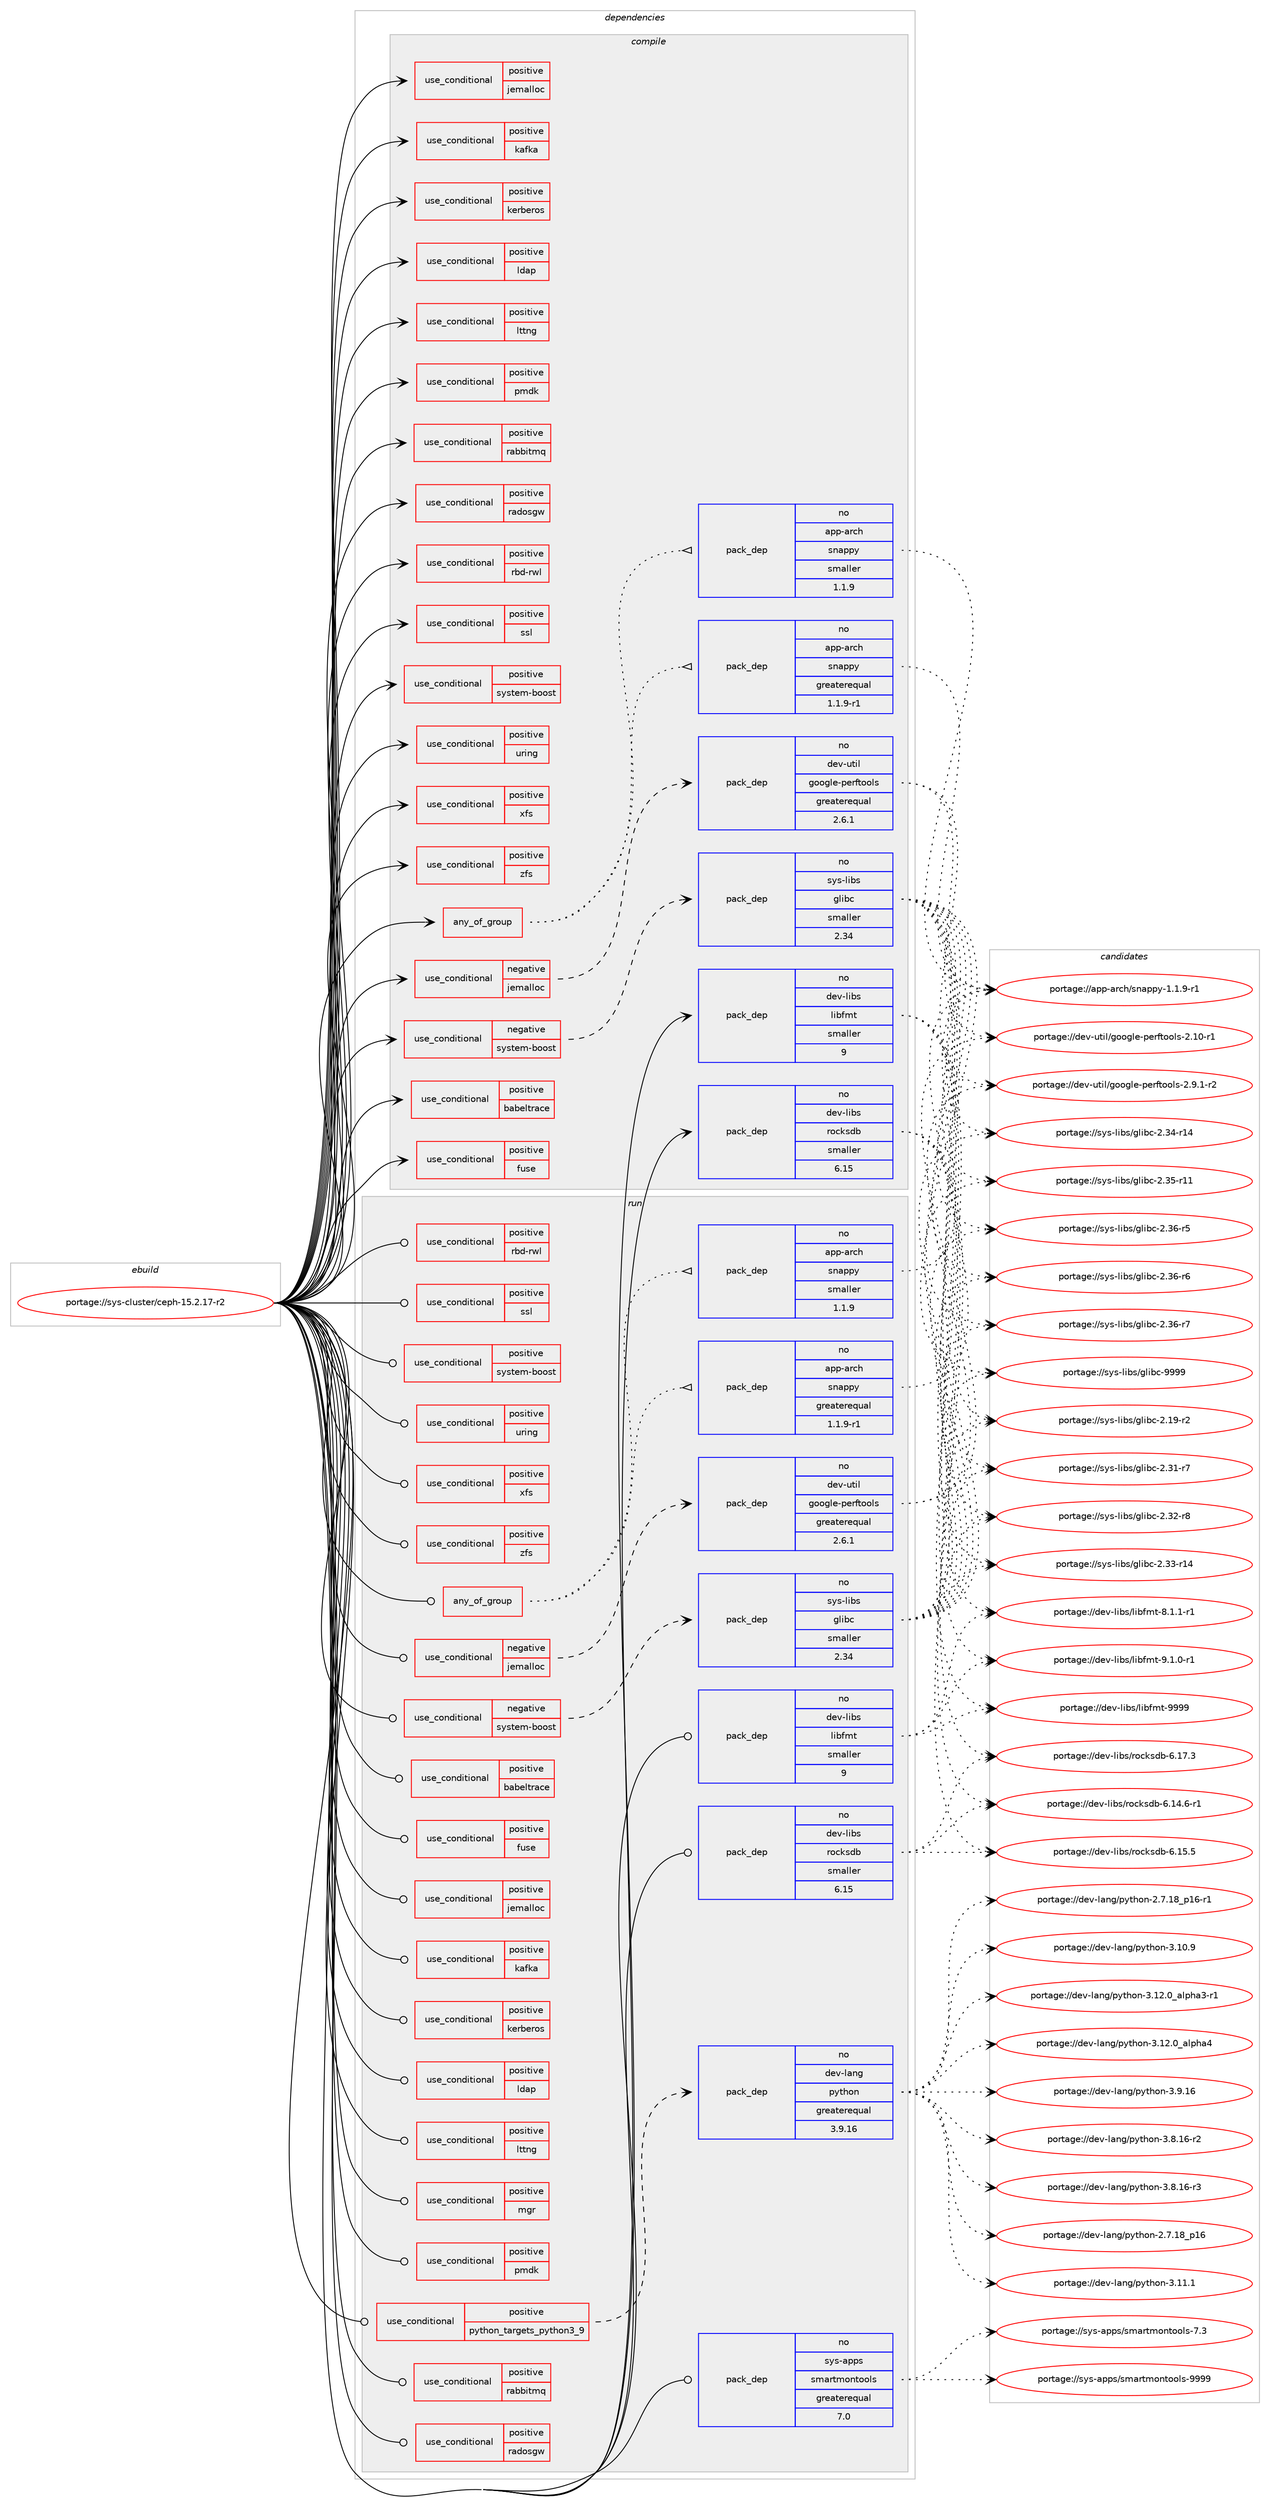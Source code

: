 digraph prolog {

# *************
# Graph options
# *************

newrank=true;
concentrate=true;
compound=true;
graph [rankdir=LR,fontname=Helvetica,fontsize=10,ranksep=1.5];#, ranksep=2.5, nodesep=0.2];
edge  [arrowhead=vee];
node  [fontname=Helvetica,fontsize=10];

# **********
# The ebuild
# **********

subgraph cluster_leftcol {
color=gray;
rank=same;
label=<<i>ebuild</i>>;
id [label="portage://sys-cluster/ceph-15.2.17-r2", color=red, width=4, href="../sys-cluster/ceph-15.2.17-r2.svg"];
}

# ****************
# The dependencies
# ****************

subgraph cluster_midcol {
color=gray;
label=<<i>dependencies</i>>;
subgraph cluster_compile {
fillcolor="#eeeeee";
style=filled;
label=<<i>compile</i>>;
subgraph any51 {
dependency5877 [label=<<TABLE BORDER="0" CELLBORDER="1" CELLSPACING="0" CELLPADDING="4"><TR><TD CELLPADDING="10">any_of_group</TD></TR></TABLE>>, shape=none, color=red];subgraph pack1948 {
dependency5878 [label=<<TABLE BORDER="0" CELLBORDER="1" CELLSPACING="0" CELLPADDING="4" WIDTH="220"><TR><TD ROWSPAN="6" CELLPADDING="30">pack_dep</TD></TR><TR><TD WIDTH="110">no</TD></TR><TR><TD>app-arch</TD></TR><TR><TD>snappy</TD></TR><TR><TD>greaterequal</TD></TR><TR><TD>1.1.9-r1</TD></TR></TABLE>>, shape=none, color=blue];
}
dependency5877:e -> dependency5878:w [weight=20,style="dotted",arrowhead="oinv"];
subgraph pack1949 {
dependency5879 [label=<<TABLE BORDER="0" CELLBORDER="1" CELLSPACING="0" CELLPADDING="4" WIDTH="220"><TR><TD ROWSPAN="6" CELLPADDING="30">pack_dep</TD></TR><TR><TD WIDTH="110">no</TD></TR><TR><TD>app-arch</TD></TR><TR><TD>snappy</TD></TR><TR><TD>smaller</TD></TR><TR><TD>1.1.9</TD></TR></TABLE>>, shape=none, color=blue];
}
dependency5877:e -> dependency5879:w [weight=20,style="dotted",arrowhead="oinv"];
}
id:e -> dependency5877:w [weight=20,style="solid",arrowhead="vee"];
subgraph cond3872 {
dependency5880 [label=<<TABLE BORDER="0" CELLBORDER="1" CELLSPACING="0" CELLPADDING="4"><TR><TD ROWSPAN="3" CELLPADDING="10">use_conditional</TD></TR><TR><TD>negative</TD></TR><TR><TD>jemalloc</TD></TR></TABLE>>, shape=none, color=red];
subgraph pack1950 {
dependency5881 [label=<<TABLE BORDER="0" CELLBORDER="1" CELLSPACING="0" CELLPADDING="4" WIDTH="220"><TR><TD ROWSPAN="6" CELLPADDING="30">pack_dep</TD></TR><TR><TD WIDTH="110">no</TD></TR><TR><TD>dev-util</TD></TR><TR><TD>google-perftools</TD></TR><TR><TD>greaterequal</TD></TR><TR><TD>2.6.1</TD></TR></TABLE>>, shape=none, color=blue];
}
dependency5880:e -> dependency5881:w [weight=20,style="dashed",arrowhead="vee"];
}
id:e -> dependency5880:w [weight=20,style="solid",arrowhead="vee"];
subgraph cond3873 {
dependency5882 [label=<<TABLE BORDER="0" CELLBORDER="1" CELLSPACING="0" CELLPADDING="4"><TR><TD ROWSPAN="3" CELLPADDING="10">use_conditional</TD></TR><TR><TD>negative</TD></TR><TR><TD>system-boost</TD></TR></TABLE>>, shape=none, color=red];
subgraph pack1951 {
dependency5883 [label=<<TABLE BORDER="0" CELLBORDER="1" CELLSPACING="0" CELLPADDING="4" WIDTH="220"><TR><TD ROWSPAN="6" CELLPADDING="30">pack_dep</TD></TR><TR><TD WIDTH="110">no</TD></TR><TR><TD>sys-libs</TD></TR><TR><TD>glibc</TD></TR><TR><TD>smaller</TD></TR><TR><TD>2.34</TD></TR></TABLE>>, shape=none, color=blue];
}
dependency5882:e -> dependency5883:w [weight=20,style="dashed",arrowhead="vee"];
}
id:e -> dependency5882:w [weight=20,style="solid",arrowhead="vee"];
subgraph cond3874 {
dependency5884 [label=<<TABLE BORDER="0" CELLBORDER="1" CELLSPACING="0" CELLPADDING="4"><TR><TD ROWSPAN="3" CELLPADDING="10">use_conditional</TD></TR><TR><TD>positive</TD></TR><TR><TD>babeltrace</TD></TR></TABLE>>, shape=none, color=red];
# *** BEGIN UNKNOWN DEPENDENCY TYPE (TODO) ***
# dependency5884 -> package_dependency(portage://sys-cluster/ceph-15.2.17-r2,install,no,dev-util,babeltrace,none,[,,],[],[])
# *** END UNKNOWN DEPENDENCY TYPE (TODO) ***

}
id:e -> dependency5884:w [weight=20,style="solid",arrowhead="vee"];
subgraph cond3875 {
dependency5885 [label=<<TABLE BORDER="0" CELLBORDER="1" CELLSPACING="0" CELLPADDING="4"><TR><TD ROWSPAN="3" CELLPADDING="10">use_conditional</TD></TR><TR><TD>positive</TD></TR><TR><TD>fuse</TD></TR></TABLE>>, shape=none, color=red];
# *** BEGIN UNKNOWN DEPENDENCY TYPE (TODO) ***
# dependency5885 -> package_dependency(portage://sys-cluster/ceph-15.2.17-r2,install,no,sys-fs,fuse,none,[,,],[slot(0),equal],[])
# *** END UNKNOWN DEPENDENCY TYPE (TODO) ***

}
id:e -> dependency5885:w [weight=20,style="solid",arrowhead="vee"];
subgraph cond3876 {
dependency5886 [label=<<TABLE BORDER="0" CELLBORDER="1" CELLSPACING="0" CELLPADDING="4"><TR><TD ROWSPAN="3" CELLPADDING="10">use_conditional</TD></TR><TR><TD>positive</TD></TR><TR><TD>jemalloc</TD></TR></TABLE>>, shape=none, color=red];
# *** BEGIN UNKNOWN DEPENDENCY TYPE (TODO) ***
# dependency5886 -> package_dependency(portage://sys-cluster/ceph-15.2.17-r2,install,no,dev-libs,jemalloc,none,[,,],any_same_slot,[])
# *** END UNKNOWN DEPENDENCY TYPE (TODO) ***

}
id:e -> dependency5886:w [weight=20,style="solid",arrowhead="vee"];
subgraph cond3877 {
dependency5887 [label=<<TABLE BORDER="0" CELLBORDER="1" CELLSPACING="0" CELLPADDING="4"><TR><TD ROWSPAN="3" CELLPADDING="10">use_conditional</TD></TR><TR><TD>positive</TD></TR><TR><TD>kafka</TD></TR></TABLE>>, shape=none, color=red];
# *** BEGIN UNKNOWN DEPENDENCY TYPE (TODO) ***
# dependency5887 -> package_dependency(portage://sys-cluster/ceph-15.2.17-r2,install,no,dev-libs,librdkafka,none,[,,],any_same_slot,[])
# *** END UNKNOWN DEPENDENCY TYPE (TODO) ***

}
id:e -> dependency5887:w [weight=20,style="solid",arrowhead="vee"];
subgraph cond3878 {
dependency5888 [label=<<TABLE BORDER="0" CELLBORDER="1" CELLSPACING="0" CELLPADDING="4"><TR><TD ROWSPAN="3" CELLPADDING="10">use_conditional</TD></TR><TR><TD>positive</TD></TR><TR><TD>kerberos</TD></TR></TABLE>>, shape=none, color=red];
# *** BEGIN UNKNOWN DEPENDENCY TYPE (TODO) ***
# dependency5888 -> package_dependency(portage://sys-cluster/ceph-15.2.17-r2,install,no,virtual,krb5,none,[,,],[],[])
# *** END UNKNOWN DEPENDENCY TYPE (TODO) ***

}
id:e -> dependency5888:w [weight=20,style="solid",arrowhead="vee"];
subgraph cond3879 {
dependency5889 [label=<<TABLE BORDER="0" CELLBORDER="1" CELLSPACING="0" CELLPADDING="4"><TR><TD ROWSPAN="3" CELLPADDING="10">use_conditional</TD></TR><TR><TD>positive</TD></TR><TR><TD>ldap</TD></TR></TABLE>>, shape=none, color=red];
# *** BEGIN UNKNOWN DEPENDENCY TYPE (TODO) ***
# dependency5889 -> package_dependency(portage://sys-cluster/ceph-15.2.17-r2,install,no,net-nds,openldap,none,[,,],any_same_slot,[])
# *** END UNKNOWN DEPENDENCY TYPE (TODO) ***

}
id:e -> dependency5889:w [weight=20,style="solid",arrowhead="vee"];
subgraph cond3880 {
dependency5890 [label=<<TABLE BORDER="0" CELLBORDER="1" CELLSPACING="0" CELLPADDING="4"><TR><TD ROWSPAN="3" CELLPADDING="10">use_conditional</TD></TR><TR><TD>positive</TD></TR><TR><TD>lttng</TD></TR></TABLE>>, shape=none, color=red];
# *** BEGIN UNKNOWN DEPENDENCY TYPE (TODO) ***
# dependency5890 -> package_dependency(portage://sys-cluster/ceph-15.2.17-r2,install,no,dev-util,lttng-ust,none,[,,],any_same_slot,[])
# *** END UNKNOWN DEPENDENCY TYPE (TODO) ***

}
id:e -> dependency5890:w [weight=20,style="solid",arrowhead="vee"];
subgraph cond3881 {
dependency5891 [label=<<TABLE BORDER="0" CELLBORDER="1" CELLSPACING="0" CELLPADDING="4"><TR><TD ROWSPAN="3" CELLPADDING="10">use_conditional</TD></TR><TR><TD>positive</TD></TR><TR><TD>pmdk</TD></TR></TABLE>>, shape=none, color=red];
# *** BEGIN UNKNOWN DEPENDENCY TYPE (TODO) ***
# dependency5891 -> package_dependency(portage://sys-cluster/ceph-15.2.17-r2,install,no,dev-libs,pmdk,none,[,,],any_same_slot,[])
# *** END UNKNOWN DEPENDENCY TYPE (TODO) ***

}
id:e -> dependency5891:w [weight=20,style="solid",arrowhead="vee"];
subgraph cond3882 {
dependency5892 [label=<<TABLE BORDER="0" CELLBORDER="1" CELLSPACING="0" CELLPADDING="4"><TR><TD ROWSPAN="3" CELLPADDING="10">use_conditional</TD></TR><TR><TD>positive</TD></TR><TR><TD>rabbitmq</TD></TR></TABLE>>, shape=none, color=red];
# *** BEGIN UNKNOWN DEPENDENCY TYPE (TODO) ***
# dependency5892 -> package_dependency(portage://sys-cluster/ceph-15.2.17-r2,install,no,net-libs,rabbitmq-c,none,[,,],any_same_slot,[])
# *** END UNKNOWN DEPENDENCY TYPE (TODO) ***

}
id:e -> dependency5892:w [weight=20,style="solid",arrowhead="vee"];
subgraph cond3883 {
dependency5893 [label=<<TABLE BORDER="0" CELLBORDER="1" CELLSPACING="0" CELLPADDING="4"><TR><TD ROWSPAN="3" CELLPADDING="10">use_conditional</TD></TR><TR><TD>positive</TD></TR><TR><TD>radosgw</TD></TR></TABLE>>, shape=none, color=red];
# *** BEGIN UNKNOWN DEPENDENCY TYPE (TODO) ***
# dependency5893 -> package_dependency(portage://sys-cluster/ceph-15.2.17-r2,install,no,dev-libs,expat,none,[,,],any_same_slot,[])
# *** END UNKNOWN DEPENDENCY TYPE (TODO) ***

# *** BEGIN UNKNOWN DEPENDENCY TYPE (TODO) ***
# dependency5893 -> package_dependency(portage://sys-cluster/ceph-15.2.17-r2,install,no,dev-libs,openssl,none,[,,],any_same_slot,[])
# *** END UNKNOWN DEPENDENCY TYPE (TODO) ***

# *** BEGIN UNKNOWN DEPENDENCY TYPE (TODO) ***
# dependency5893 -> package_dependency(portage://sys-cluster/ceph-15.2.17-r2,install,no,net-misc,curl,none,[,,],any_same_slot,[use(enable(curl_ssl_openssl),none)])
# *** END UNKNOWN DEPENDENCY TYPE (TODO) ***

}
id:e -> dependency5893:w [weight=20,style="solid",arrowhead="vee"];
subgraph cond3884 {
dependency5894 [label=<<TABLE BORDER="0" CELLBORDER="1" CELLSPACING="0" CELLPADDING="4"><TR><TD ROWSPAN="3" CELLPADDING="10">use_conditional</TD></TR><TR><TD>positive</TD></TR><TR><TD>rbd-rwl</TD></TR></TABLE>>, shape=none, color=red];
# *** BEGIN UNKNOWN DEPENDENCY TYPE (TODO) ***
# dependency5894 -> package_dependency(portage://sys-cluster/ceph-15.2.17-r2,install,no,dev-libs,pmdk,none,[,,],any_same_slot,[])
# *** END UNKNOWN DEPENDENCY TYPE (TODO) ***

}
id:e -> dependency5894:w [weight=20,style="solid",arrowhead="vee"];
subgraph cond3885 {
dependency5895 [label=<<TABLE BORDER="0" CELLBORDER="1" CELLSPACING="0" CELLPADDING="4"><TR><TD ROWSPAN="3" CELLPADDING="10">use_conditional</TD></TR><TR><TD>positive</TD></TR><TR><TD>ssl</TD></TR></TABLE>>, shape=none, color=red];
# *** BEGIN UNKNOWN DEPENDENCY TYPE (TODO) ***
# dependency5895 -> package_dependency(portage://sys-cluster/ceph-15.2.17-r2,install,no,dev-libs,openssl,none,[,,],any_same_slot,[])
# *** END UNKNOWN DEPENDENCY TYPE (TODO) ***

}
id:e -> dependency5895:w [weight=20,style="solid",arrowhead="vee"];
subgraph cond3886 {
dependency5896 [label=<<TABLE BORDER="0" CELLBORDER="1" CELLSPACING="0" CELLPADDING="4"><TR><TD ROWSPAN="3" CELLPADDING="10">use_conditional</TD></TR><TR><TD>positive</TD></TR><TR><TD>system-boost</TD></TR></TABLE>>, shape=none, color=red];
# *** BEGIN UNKNOWN DEPENDENCY TYPE (TODO) ***
# dependency5896 -> package_dependency(portage://sys-cluster/ceph-15.2.17-r2,install,no,dev-libs,boost,none,[,,],any_same_slot,[use(enable(context),none),use(enable(python),none),use(optenable(python_targets_python3_9),negative)])
# *** END UNKNOWN DEPENDENCY TYPE (TODO) ***

}
id:e -> dependency5896:w [weight=20,style="solid",arrowhead="vee"];
subgraph cond3887 {
dependency5897 [label=<<TABLE BORDER="0" CELLBORDER="1" CELLSPACING="0" CELLPADDING="4"><TR><TD ROWSPAN="3" CELLPADDING="10">use_conditional</TD></TR><TR><TD>positive</TD></TR><TR><TD>uring</TD></TR></TABLE>>, shape=none, color=red];
# *** BEGIN UNKNOWN DEPENDENCY TYPE (TODO) ***
# dependency5897 -> package_dependency(portage://sys-cluster/ceph-15.2.17-r2,install,no,sys-libs,liburing,none,[,,],any_same_slot,[])
# *** END UNKNOWN DEPENDENCY TYPE (TODO) ***

}
id:e -> dependency5897:w [weight=20,style="solid",arrowhead="vee"];
subgraph cond3888 {
dependency5898 [label=<<TABLE BORDER="0" CELLBORDER="1" CELLSPACING="0" CELLPADDING="4"><TR><TD ROWSPAN="3" CELLPADDING="10">use_conditional</TD></TR><TR><TD>positive</TD></TR><TR><TD>xfs</TD></TR></TABLE>>, shape=none, color=red];
# *** BEGIN UNKNOWN DEPENDENCY TYPE (TODO) ***
# dependency5898 -> package_dependency(portage://sys-cluster/ceph-15.2.17-r2,install,no,sys-fs,xfsprogs,none,[,,],any_same_slot,[])
# *** END UNKNOWN DEPENDENCY TYPE (TODO) ***

}
id:e -> dependency5898:w [weight=20,style="solid",arrowhead="vee"];
subgraph cond3889 {
dependency5899 [label=<<TABLE BORDER="0" CELLBORDER="1" CELLSPACING="0" CELLPADDING="4"><TR><TD ROWSPAN="3" CELLPADDING="10">use_conditional</TD></TR><TR><TD>positive</TD></TR><TR><TD>zfs</TD></TR></TABLE>>, shape=none, color=red];
# *** BEGIN UNKNOWN DEPENDENCY TYPE (TODO) ***
# dependency5899 -> package_dependency(portage://sys-cluster/ceph-15.2.17-r2,install,no,sys-fs,zfs,none,[,,],any_same_slot,[])
# *** END UNKNOWN DEPENDENCY TYPE (TODO) ***

}
id:e -> dependency5899:w [weight=20,style="solid",arrowhead="vee"];
# *** BEGIN UNKNOWN DEPENDENCY TYPE (TODO) ***
# id -> package_dependency(portage://sys-cluster/ceph-15.2.17-r2,install,no,acct-group,ceph,none,[,,],[],[])
# *** END UNKNOWN DEPENDENCY TYPE (TODO) ***

# *** BEGIN UNKNOWN DEPENDENCY TYPE (TODO) ***
# id -> package_dependency(portage://sys-cluster/ceph-15.2.17-r2,install,no,acct-user,ceph,none,[,,],[],[])
# *** END UNKNOWN DEPENDENCY TYPE (TODO) ***

# *** BEGIN UNKNOWN DEPENDENCY TYPE (TODO) ***
# id -> package_dependency(portage://sys-cluster/ceph-15.2.17-r2,install,no,app-arch,bzip2,none,[,,],any_same_slot,[])
# *** END UNKNOWN DEPENDENCY TYPE (TODO) ***

# *** BEGIN UNKNOWN DEPENDENCY TYPE (TODO) ***
# id -> package_dependency(portage://sys-cluster/ceph-15.2.17-r2,install,no,app-arch,lz4,none,[,,],any_same_slot,[])
# *** END UNKNOWN DEPENDENCY TYPE (TODO) ***

# *** BEGIN UNKNOWN DEPENDENCY TYPE (TODO) ***
# id -> package_dependency(portage://sys-cluster/ceph-15.2.17-r2,install,no,app-arch,snappy,none,[,,],any_same_slot,[])
# *** END UNKNOWN DEPENDENCY TYPE (TODO) ***

# *** BEGIN UNKNOWN DEPENDENCY TYPE (TODO) ***
# id -> package_dependency(portage://sys-cluster/ceph-15.2.17-r2,install,no,app-arch,zstd,none,[,,],any_same_slot,[])
# *** END UNKNOWN DEPENDENCY TYPE (TODO) ***

# *** BEGIN UNKNOWN DEPENDENCY TYPE (TODO) ***
# id -> package_dependency(portage://sys-cluster/ceph-15.2.17-r2,install,no,app-misc,jq,none,[,,],any_same_slot,[])
# *** END UNKNOWN DEPENDENCY TYPE (TODO) ***

# *** BEGIN UNKNOWN DEPENDENCY TYPE (TODO) ***
# id -> package_dependency(portage://sys-cluster/ceph-15.2.17-r2,install,no,app-shells,bash,none,[,,],[slot(0)],[])
# *** END UNKNOWN DEPENDENCY TYPE (TODO) ***

# *** BEGIN UNKNOWN DEPENDENCY TYPE (TODO) ***
# id -> package_dependency(portage://sys-cluster/ceph-15.2.17-r2,install,no,dev-cpp,gflags,none,[,,],any_same_slot,[])
# *** END UNKNOWN DEPENDENCY TYPE (TODO) ***

# *** BEGIN UNKNOWN DEPENDENCY TYPE (TODO) ***
# id -> package_dependency(portage://sys-cluster/ceph-15.2.17-r2,install,no,dev-cpp,yaml-cpp,none,[,,],any_same_slot,[])
# *** END UNKNOWN DEPENDENCY TYPE (TODO) ***

# *** BEGIN UNKNOWN DEPENDENCY TYPE (TODO) ***
# id -> package_dependency(portage://sys-cluster/ceph-15.2.17-r2,install,no,dev-libs,crypto++,none,[,,],any_same_slot,[])
# *** END UNKNOWN DEPENDENCY TYPE (TODO) ***

# *** BEGIN UNKNOWN DEPENDENCY TYPE (TODO) ***
# id -> package_dependency(portage://sys-cluster/ceph-15.2.17-r2,install,no,dev-libs,leveldb,none,[,,],any_same_slot,[use(enable(snappy),none),use(optenable(tcmalloc),negative)])
# *** END UNKNOWN DEPENDENCY TYPE (TODO) ***

# *** BEGIN UNKNOWN DEPENDENCY TYPE (TODO) ***
# id -> package_dependency(portage://sys-cluster/ceph-15.2.17-r2,install,no,dev-libs,libaio,none,[,,],any_same_slot,[])
# *** END UNKNOWN DEPENDENCY TYPE (TODO) ***

# *** BEGIN UNKNOWN DEPENDENCY TYPE (TODO) ***
# id -> package_dependency(portage://sys-cluster/ceph-15.2.17-r2,install,no,dev-libs,libfmt,none,[,,],any_same_slot,[])
# *** END UNKNOWN DEPENDENCY TYPE (TODO) ***

subgraph pack1952 {
dependency5900 [label=<<TABLE BORDER="0" CELLBORDER="1" CELLSPACING="0" CELLPADDING="4" WIDTH="220"><TR><TD ROWSPAN="6" CELLPADDING="30">pack_dep</TD></TR><TR><TD WIDTH="110">no</TD></TR><TR><TD>dev-libs</TD></TR><TR><TD>libfmt</TD></TR><TR><TD>smaller</TD></TR><TR><TD>9</TD></TR></TABLE>>, shape=none, color=blue];
}
id:e -> dependency5900:w [weight=20,style="solid",arrowhead="vee"];
# *** BEGIN UNKNOWN DEPENDENCY TYPE (TODO) ***
# id -> package_dependency(portage://sys-cluster/ceph-15.2.17-r2,install,no,dev-libs,libnl,none,[,,],[slot(3),equal],[])
# *** END UNKNOWN DEPENDENCY TYPE (TODO) ***

# *** BEGIN UNKNOWN DEPENDENCY TYPE (TODO) ***
# id -> package_dependency(portage://sys-cluster/ceph-15.2.17-r2,install,no,dev-libs,libxml2,none,[,,],any_same_slot,[])
# *** END UNKNOWN DEPENDENCY TYPE (TODO) ***

# *** BEGIN UNKNOWN DEPENDENCY TYPE (TODO) ***
# id -> package_dependency(portage://sys-cluster/ceph-15.2.17-r2,install,no,dev-libs,nss,none,[,,],any_same_slot,[])
# *** END UNKNOWN DEPENDENCY TYPE (TODO) ***

# *** BEGIN UNKNOWN DEPENDENCY TYPE (TODO) ***
# id -> package_dependency(portage://sys-cluster/ceph-15.2.17-r2,install,no,dev-libs,protobuf,none,[,,],any_same_slot,[])
# *** END UNKNOWN DEPENDENCY TYPE (TODO) ***

subgraph pack1953 {
dependency5901 [label=<<TABLE BORDER="0" CELLBORDER="1" CELLSPACING="0" CELLPADDING="4" WIDTH="220"><TR><TD ROWSPAN="6" CELLPADDING="30">pack_dep</TD></TR><TR><TD WIDTH="110">no</TD></TR><TR><TD>dev-libs</TD></TR><TR><TD>rocksdb</TD></TR><TR><TD>smaller</TD></TR><TR><TD>6.15</TD></TR></TABLE>>, shape=none, color=blue];
}
id:e -> dependency5901:w [weight=20,style="solid",arrowhead="vee"];
# *** BEGIN UNKNOWN DEPENDENCY TYPE (TODO) ***
# id -> package_dependency(portage://sys-cluster/ceph-15.2.17-r2,install,no,dev-libs,xmlsec,none,[,,],any_same_slot,[use(enable(openssl),none)])
# *** END UNKNOWN DEPENDENCY TYPE (TODO) ***

# *** BEGIN UNKNOWN DEPENDENCY TYPE (TODO) ***
# id -> package_dependency(portage://sys-cluster/ceph-15.2.17-r2,install,no,net-dns,c-ares,none,[,,],any_same_slot,[])
# *** END UNKNOWN DEPENDENCY TYPE (TODO) ***

# *** BEGIN UNKNOWN DEPENDENCY TYPE (TODO) ***
# id -> package_dependency(portage://sys-cluster/ceph-15.2.17-r2,install,no,net-libs,gnutls,none,[,,],any_same_slot,[])
# *** END UNKNOWN DEPENDENCY TYPE (TODO) ***

# *** BEGIN UNKNOWN DEPENDENCY TYPE (TODO) ***
# id -> package_dependency(portage://sys-cluster/ceph-15.2.17-r2,install,no,sys-apps,coreutils,none,[,,],[],[])
# *** END UNKNOWN DEPENDENCY TYPE (TODO) ***

# *** BEGIN UNKNOWN DEPENDENCY TYPE (TODO) ***
# id -> package_dependency(portage://sys-cluster/ceph-15.2.17-r2,install,no,sys-apps,grep,none,[,,],[],[])
# *** END UNKNOWN DEPENDENCY TYPE (TODO) ***

# *** BEGIN UNKNOWN DEPENDENCY TYPE (TODO) ***
# id -> package_dependency(portage://sys-cluster/ceph-15.2.17-r2,install,no,sys-apps,hwloc,none,[,,],any_same_slot,[])
# *** END UNKNOWN DEPENDENCY TYPE (TODO) ***

# *** BEGIN UNKNOWN DEPENDENCY TYPE (TODO) ***
# id -> package_dependency(portage://sys-cluster/ceph-15.2.17-r2,install,no,sys-apps,keyutils,none,[,,],any_same_slot,[])
# *** END UNKNOWN DEPENDENCY TYPE (TODO) ***

# *** BEGIN UNKNOWN DEPENDENCY TYPE (TODO) ***
# id -> package_dependency(portage://sys-cluster/ceph-15.2.17-r2,install,no,sys-apps,util-linux,none,[,,],[],[])
# *** END UNKNOWN DEPENDENCY TYPE (TODO) ***

# *** BEGIN UNKNOWN DEPENDENCY TYPE (TODO) ***
# id -> package_dependency(portage://sys-cluster/ceph-15.2.17-r2,install,no,sys-apps,util-linux,none,[,,],any_same_slot,[])
# *** END UNKNOWN DEPENDENCY TYPE (TODO) ***

# *** BEGIN UNKNOWN DEPENDENCY TYPE (TODO) ***
# id -> package_dependency(portage://sys-cluster/ceph-15.2.17-r2,install,no,sys-auth,oath-toolkit,none,[,,],any_same_slot,[])
# *** END UNKNOWN DEPENDENCY TYPE (TODO) ***

# *** BEGIN UNKNOWN DEPENDENCY TYPE (TODO) ***
# id -> package_dependency(portage://sys-cluster/ceph-15.2.17-r2,install,no,sys-libs,libcap-ng,none,[,,],any_same_slot,[])
# *** END UNKNOWN DEPENDENCY TYPE (TODO) ***

# *** BEGIN UNKNOWN DEPENDENCY TYPE (TODO) ***
# id -> package_dependency(portage://sys-cluster/ceph-15.2.17-r2,install,no,sys-libs,ncurses,none,[,,],[slot(0),equal],[])
# *** END UNKNOWN DEPENDENCY TYPE (TODO) ***

# *** BEGIN UNKNOWN DEPENDENCY TYPE (TODO) ***
# id -> package_dependency(portage://sys-cluster/ceph-15.2.17-r2,install,no,sys-libs,zlib,none,[,,],any_same_slot,[])
# *** END UNKNOWN DEPENDENCY TYPE (TODO) ***

# *** BEGIN UNKNOWN DEPENDENCY TYPE (TODO) ***
# id -> package_dependency(portage://sys-cluster/ceph-15.2.17-r2,install,no,sys-process,numactl,none,[,,],any_same_slot,[])
# *** END UNKNOWN DEPENDENCY TYPE (TODO) ***

# *** BEGIN UNKNOWN DEPENDENCY TYPE (TODO) ***
# id -> package_dependency(portage://sys-cluster/ceph-15.2.17-r2,install,no,virtual,libcrypt,none,[,,],any_same_slot,[])
# *** END UNKNOWN DEPENDENCY TYPE (TODO) ***

# *** BEGIN UNKNOWN DEPENDENCY TYPE (TODO) ***
# id -> package_dependency(portage://sys-cluster/ceph-15.2.17-r2,install,no,virtual,libudev,none,[,,],any_same_slot,[])
# *** END UNKNOWN DEPENDENCY TYPE (TODO) ***

# *** BEGIN UNKNOWN DEPENDENCY TYPE (TODO) ***
# id -> package_dependency(portage://sys-cluster/ceph-15.2.17-r2,install,no,x11-libs,libpciaccess,none,[,,],any_same_slot,[])
# *** END UNKNOWN DEPENDENCY TYPE (TODO) ***

}
subgraph cluster_compileandrun {
fillcolor="#eeeeee";
style=filled;
label=<<i>compile and run</i>>;
}
subgraph cluster_run {
fillcolor="#eeeeee";
style=filled;
label=<<i>run</i>>;
subgraph any52 {
dependency5902 [label=<<TABLE BORDER="0" CELLBORDER="1" CELLSPACING="0" CELLPADDING="4"><TR><TD CELLPADDING="10">any_of_group</TD></TR></TABLE>>, shape=none, color=red];subgraph pack1954 {
dependency5903 [label=<<TABLE BORDER="0" CELLBORDER="1" CELLSPACING="0" CELLPADDING="4" WIDTH="220"><TR><TD ROWSPAN="6" CELLPADDING="30">pack_dep</TD></TR><TR><TD WIDTH="110">no</TD></TR><TR><TD>app-arch</TD></TR><TR><TD>snappy</TD></TR><TR><TD>greaterequal</TD></TR><TR><TD>1.1.9-r1</TD></TR></TABLE>>, shape=none, color=blue];
}
dependency5902:e -> dependency5903:w [weight=20,style="dotted",arrowhead="oinv"];
subgraph pack1955 {
dependency5904 [label=<<TABLE BORDER="0" CELLBORDER="1" CELLSPACING="0" CELLPADDING="4" WIDTH="220"><TR><TD ROWSPAN="6" CELLPADDING="30">pack_dep</TD></TR><TR><TD WIDTH="110">no</TD></TR><TR><TD>app-arch</TD></TR><TR><TD>snappy</TD></TR><TR><TD>smaller</TD></TR><TR><TD>1.1.9</TD></TR></TABLE>>, shape=none, color=blue];
}
dependency5902:e -> dependency5904:w [weight=20,style="dotted",arrowhead="oinv"];
}
id:e -> dependency5902:w [weight=20,style="solid",arrowhead="odot"];
subgraph cond3890 {
dependency5905 [label=<<TABLE BORDER="0" CELLBORDER="1" CELLSPACING="0" CELLPADDING="4"><TR><TD ROWSPAN="3" CELLPADDING="10">use_conditional</TD></TR><TR><TD>negative</TD></TR><TR><TD>jemalloc</TD></TR></TABLE>>, shape=none, color=red];
subgraph pack1956 {
dependency5906 [label=<<TABLE BORDER="0" CELLBORDER="1" CELLSPACING="0" CELLPADDING="4" WIDTH="220"><TR><TD ROWSPAN="6" CELLPADDING="30">pack_dep</TD></TR><TR><TD WIDTH="110">no</TD></TR><TR><TD>dev-util</TD></TR><TR><TD>google-perftools</TD></TR><TR><TD>greaterequal</TD></TR><TR><TD>2.6.1</TD></TR></TABLE>>, shape=none, color=blue];
}
dependency5905:e -> dependency5906:w [weight=20,style="dashed",arrowhead="vee"];
}
id:e -> dependency5905:w [weight=20,style="solid",arrowhead="odot"];
subgraph cond3891 {
dependency5907 [label=<<TABLE BORDER="0" CELLBORDER="1" CELLSPACING="0" CELLPADDING="4"><TR><TD ROWSPAN="3" CELLPADDING="10">use_conditional</TD></TR><TR><TD>negative</TD></TR><TR><TD>system-boost</TD></TR></TABLE>>, shape=none, color=red];
subgraph pack1957 {
dependency5908 [label=<<TABLE BORDER="0" CELLBORDER="1" CELLSPACING="0" CELLPADDING="4" WIDTH="220"><TR><TD ROWSPAN="6" CELLPADDING="30">pack_dep</TD></TR><TR><TD WIDTH="110">no</TD></TR><TR><TD>sys-libs</TD></TR><TR><TD>glibc</TD></TR><TR><TD>smaller</TD></TR><TR><TD>2.34</TD></TR></TABLE>>, shape=none, color=blue];
}
dependency5907:e -> dependency5908:w [weight=20,style="dashed",arrowhead="vee"];
}
id:e -> dependency5907:w [weight=20,style="solid",arrowhead="odot"];
subgraph cond3892 {
dependency5909 [label=<<TABLE BORDER="0" CELLBORDER="1" CELLSPACING="0" CELLPADDING="4"><TR><TD ROWSPAN="3" CELLPADDING="10">use_conditional</TD></TR><TR><TD>positive</TD></TR><TR><TD>babeltrace</TD></TR></TABLE>>, shape=none, color=red];
# *** BEGIN UNKNOWN DEPENDENCY TYPE (TODO) ***
# dependency5909 -> package_dependency(portage://sys-cluster/ceph-15.2.17-r2,run,no,dev-util,babeltrace,none,[,,],[],[])
# *** END UNKNOWN DEPENDENCY TYPE (TODO) ***

}
id:e -> dependency5909:w [weight=20,style="solid",arrowhead="odot"];
subgraph cond3893 {
dependency5910 [label=<<TABLE BORDER="0" CELLBORDER="1" CELLSPACING="0" CELLPADDING="4"><TR><TD ROWSPAN="3" CELLPADDING="10">use_conditional</TD></TR><TR><TD>positive</TD></TR><TR><TD>fuse</TD></TR></TABLE>>, shape=none, color=red];
# *** BEGIN UNKNOWN DEPENDENCY TYPE (TODO) ***
# dependency5910 -> package_dependency(portage://sys-cluster/ceph-15.2.17-r2,run,no,sys-fs,fuse,none,[,,],[slot(0),equal],[])
# *** END UNKNOWN DEPENDENCY TYPE (TODO) ***

}
id:e -> dependency5910:w [weight=20,style="solid",arrowhead="odot"];
subgraph cond3894 {
dependency5911 [label=<<TABLE BORDER="0" CELLBORDER="1" CELLSPACING="0" CELLPADDING="4"><TR><TD ROWSPAN="3" CELLPADDING="10">use_conditional</TD></TR><TR><TD>positive</TD></TR><TR><TD>jemalloc</TD></TR></TABLE>>, shape=none, color=red];
# *** BEGIN UNKNOWN DEPENDENCY TYPE (TODO) ***
# dependency5911 -> package_dependency(portage://sys-cluster/ceph-15.2.17-r2,run,no,dev-libs,jemalloc,none,[,,],any_same_slot,[])
# *** END UNKNOWN DEPENDENCY TYPE (TODO) ***

}
id:e -> dependency5911:w [weight=20,style="solid",arrowhead="odot"];
subgraph cond3895 {
dependency5912 [label=<<TABLE BORDER="0" CELLBORDER="1" CELLSPACING="0" CELLPADDING="4"><TR><TD ROWSPAN="3" CELLPADDING="10">use_conditional</TD></TR><TR><TD>positive</TD></TR><TR><TD>kafka</TD></TR></TABLE>>, shape=none, color=red];
# *** BEGIN UNKNOWN DEPENDENCY TYPE (TODO) ***
# dependency5912 -> package_dependency(portage://sys-cluster/ceph-15.2.17-r2,run,no,dev-libs,librdkafka,none,[,,],any_same_slot,[])
# *** END UNKNOWN DEPENDENCY TYPE (TODO) ***

}
id:e -> dependency5912:w [weight=20,style="solid",arrowhead="odot"];
subgraph cond3896 {
dependency5913 [label=<<TABLE BORDER="0" CELLBORDER="1" CELLSPACING="0" CELLPADDING="4"><TR><TD ROWSPAN="3" CELLPADDING="10">use_conditional</TD></TR><TR><TD>positive</TD></TR><TR><TD>kerberos</TD></TR></TABLE>>, shape=none, color=red];
# *** BEGIN UNKNOWN DEPENDENCY TYPE (TODO) ***
# dependency5913 -> package_dependency(portage://sys-cluster/ceph-15.2.17-r2,run,no,virtual,krb5,none,[,,],[],[])
# *** END UNKNOWN DEPENDENCY TYPE (TODO) ***

}
id:e -> dependency5913:w [weight=20,style="solid",arrowhead="odot"];
subgraph cond3897 {
dependency5914 [label=<<TABLE BORDER="0" CELLBORDER="1" CELLSPACING="0" CELLPADDING="4"><TR><TD ROWSPAN="3" CELLPADDING="10">use_conditional</TD></TR><TR><TD>positive</TD></TR><TR><TD>ldap</TD></TR></TABLE>>, shape=none, color=red];
# *** BEGIN UNKNOWN DEPENDENCY TYPE (TODO) ***
# dependency5914 -> package_dependency(portage://sys-cluster/ceph-15.2.17-r2,run,no,net-nds,openldap,none,[,,],any_same_slot,[])
# *** END UNKNOWN DEPENDENCY TYPE (TODO) ***

}
id:e -> dependency5914:w [weight=20,style="solid",arrowhead="odot"];
subgraph cond3898 {
dependency5915 [label=<<TABLE BORDER="0" CELLBORDER="1" CELLSPACING="0" CELLPADDING="4"><TR><TD ROWSPAN="3" CELLPADDING="10">use_conditional</TD></TR><TR><TD>positive</TD></TR><TR><TD>lttng</TD></TR></TABLE>>, shape=none, color=red];
# *** BEGIN UNKNOWN DEPENDENCY TYPE (TODO) ***
# dependency5915 -> package_dependency(portage://sys-cluster/ceph-15.2.17-r2,run,no,dev-util,lttng-ust,none,[,,],any_same_slot,[])
# *** END UNKNOWN DEPENDENCY TYPE (TODO) ***

}
id:e -> dependency5915:w [weight=20,style="solid",arrowhead="odot"];
subgraph cond3899 {
dependency5916 [label=<<TABLE BORDER="0" CELLBORDER="1" CELLSPACING="0" CELLPADDING="4"><TR><TD ROWSPAN="3" CELLPADDING="10">use_conditional</TD></TR><TR><TD>positive</TD></TR><TR><TD>mgr</TD></TR></TABLE>>, shape=none, color=red];
# *** BEGIN UNKNOWN DEPENDENCY TYPE (TODO) ***
# dependency5916 -> package_dependency(portage://sys-cluster/ceph-15.2.17-r2,run,no,dev-python,jsonpatch,none,[,,],[],[use(optenable(python_targets_python3_9),negative)])
# *** END UNKNOWN DEPENDENCY TYPE (TODO) ***

# *** BEGIN UNKNOWN DEPENDENCY TYPE (TODO) ***
# dependency5916 -> package_dependency(portage://sys-cluster/ceph-15.2.17-r2,run,no,dev-python,more-itertools,none,[,,],[],[use(optenable(python_targets_python3_9),negative)])
# *** END UNKNOWN DEPENDENCY TYPE (TODO) ***

# *** BEGIN UNKNOWN DEPENDENCY TYPE (TODO) ***
# dependency5916 -> package_dependency(portage://sys-cluster/ceph-15.2.17-r2,run,no,dev-python,numpy,none,[,,],[],[use(optenable(python_targets_python3_9),negative)])
# *** END UNKNOWN DEPENDENCY TYPE (TODO) ***

# *** BEGIN UNKNOWN DEPENDENCY TYPE (TODO) ***
# dependency5916 -> package_dependency(portage://sys-cluster/ceph-15.2.17-r2,run,no,dev-python,pyjwt,none,[,,],[],[use(optenable(python_targets_python3_9),negative)])
# *** END UNKNOWN DEPENDENCY TYPE (TODO) ***

# *** BEGIN UNKNOWN DEPENDENCY TYPE (TODO) ***
# dependency5916 -> package_dependency(portage://sys-cluster/ceph-15.2.17-r2,run,no,dev-python,pyyaml,none,[,,],[],[use(optenable(python_targets_python3_9),negative)])
# *** END UNKNOWN DEPENDENCY TYPE (TODO) ***

# *** BEGIN UNKNOWN DEPENDENCY TYPE (TODO) ***
# dependency5916 -> package_dependency(portage://sys-cluster/ceph-15.2.17-r2,run,no,dev-python,routes,none,[,,],[],[use(optenable(python_targets_python3_9),negative)])
# *** END UNKNOWN DEPENDENCY TYPE (TODO) ***

# *** BEGIN UNKNOWN DEPENDENCY TYPE (TODO) ***
# dependency5916 -> package_dependency(portage://sys-cluster/ceph-15.2.17-r2,run,no,sci-libs,scikit-learn,none,[,,],[],[use(optenable(python_targets_python3_9),negative)])
# *** END UNKNOWN DEPENDENCY TYPE (TODO) ***

# *** BEGIN UNKNOWN DEPENDENCY TYPE (TODO) ***
# dependency5916 -> package_dependency(portage://sys-cluster/ceph-15.2.17-r2,run,no,dev-python,six,none,[,,],[],[use(optenable(python_targets_python3_9),negative)])
# *** END UNKNOWN DEPENDENCY TYPE (TODO) ***

}
id:e -> dependency5916:w [weight=20,style="solid",arrowhead="odot"];
subgraph cond3900 {
dependency5917 [label=<<TABLE BORDER="0" CELLBORDER="1" CELLSPACING="0" CELLPADDING="4"><TR><TD ROWSPAN="3" CELLPADDING="10">use_conditional</TD></TR><TR><TD>positive</TD></TR><TR><TD>pmdk</TD></TR></TABLE>>, shape=none, color=red];
# *** BEGIN UNKNOWN DEPENDENCY TYPE (TODO) ***
# dependency5917 -> package_dependency(portage://sys-cluster/ceph-15.2.17-r2,run,no,dev-libs,pmdk,none,[,,],any_same_slot,[])
# *** END UNKNOWN DEPENDENCY TYPE (TODO) ***

}
id:e -> dependency5917:w [weight=20,style="solid",arrowhead="odot"];
subgraph cond3901 {
dependency5918 [label=<<TABLE BORDER="0" CELLBORDER="1" CELLSPACING="0" CELLPADDING="4"><TR><TD ROWSPAN="3" CELLPADDING="10">use_conditional</TD></TR><TR><TD>positive</TD></TR><TR><TD>python_targets_python3_9</TD></TR></TABLE>>, shape=none, color=red];
subgraph pack1958 {
dependency5919 [label=<<TABLE BORDER="0" CELLBORDER="1" CELLSPACING="0" CELLPADDING="4" WIDTH="220"><TR><TD ROWSPAN="6" CELLPADDING="30">pack_dep</TD></TR><TR><TD WIDTH="110">no</TD></TR><TR><TD>dev-lang</TD></TR><TR><TD>python</TD></TR><TR><TD>greaterequal</TD></TR><TR><TD>3.9.16</TD></TR></TABLE>>, shape=none, color=blue];
}
dependency5918:e -> dependency5919:w [weight=20,style="dashed",arrowhead="vee"];
}
id:e -> dependency5918:w [weight=20,style="solid",arrowhead="odot"];
subgraph cond3902 {
dependency5920 [label=<<TABLE BORDER="0" CELLBORDER="1" CELLSPACING="0" CELLPADDING="4"><TR><TD ROWSPAN="3" CELLPADDING="10">use_conditional</TD></TR><TR><TD>positive</TD></TR><TR><TD>rabbitmq</TD></TR></TABLE>>, shape=none, color=red];
# *** BEGIN UNKNOWN DEPENDENCY TYPE (TODO) ***
# dependency5920 -> package_dependency(portage://sys-cluster/ceph-15.2.17-r2,run,no,net-libs,rabbitmq-c,none,[,,],any_same_slot,[])
# *** END UNKNOWN DEPENDENCY TYPE (TODO) ***

}
id:e -> dependency5920:w [weight=20,style="solid",arrowhead="odot"];
subgraph cond3903 {
dependency5921 [label=<<TABLE BORDER="0" CELLBORDER="1" CELLSPACING="0" CELLPADDING="4"><TR><TD ROWSPAN="3" CELLPADDING="10">use_conditional</TD></TR><TR><TD>positive</TD></TR><TR><TD>radosgw</TD></TR></TABLE>>, shape=none, color=red];
# *** BEGIN UNKNOWN DEPENDENCY TYPE (TODO) ***
# dependency5921 -> package_dependency(portage://sys-cluster/ceph-15.2.17-r2,run,no,dev-libs,expat,none,[,,],any_same_slot,[])
# *** END UNKNOWN DEPENDENCY TYPE (TODO) ***

# *** BEGIN UNKNOWN DEPENDENCY TYPE (TODO) ***
# dependency5921 -> package_dependency(portage://sys-cluster/ceph-15.2.17-r2,run,no,dev-libs,openssl,none,[,,],any_same_slot,[])
# *** END UNKNOWN DEPENDENCY TYPE (TODO) ***

# *** BEGIN UNKNOWN DEPENDENCY TYPE (TODO) ***
# dependency5921 -> package_dependency(portage://sys-cluster/ceph-15.2.17-r2,run,no,net-misc,curl,none,[,,],any_same_slot,[use(enable(curl_ssl_openssl),none)])
# *** END UNKNOWN DEPENDENCY TYPE (TODO) ***

}
id:e -> dependency5921:w [weight=20,style="solid",arrowhead="odot"];
subgraph cond3904 {
dependency5922 [label=<<TABLE BORDER="0" CELLBORDER="1" CELLSPACING="0" CELLPADDING="4"><TR><TD ROWSPAN="3" CELLPADDING="10">use_conditional</TD></TR><TR><TD>positive</TD></TR><TR><TD>rbd-rwl</TD></TR></TABLE>>, shape=none, color=red];
# *** BEGIN UNKNOWN DEPENDENCY TYPE (TODO) ***
# dependency5922 -> package_dependency(portage://sys-cluster/ceph-15.2.17-r2,run,no,dev-libs,pmdk,none,[,,],any_same_slot,[])
# *** END UNKNOWN DEPENDENCY TYPE (TODO) ***

}
id:e -> dependency5922:w [weight=20,style="solid",arrowhead="odot"];
subgraph cond3905 {
dependency5923 [label=<<TABLE BORDER="0" CELLBORDER="1" CELLSPACING="0" CELLPADDING="4"><TR><TD ROWSPAN="3" CELLPADDING="10">use_conditional</TD></TR><TR><TD>positive</TD></TR><TR><TD>ssl</TD></TR></TABLE>>, shape=none, color=red];
# *** BEGIN UNKNOWN DEPENDENCY TYPE (TODO) ***
# dependency5923 -> package_dependency(portage://sys-cluster/ceph-15.2.17-r2,run,no,dev-libs,openssl,none,[,,],any_same_slot,[])
# *** END UNKNOWN DEPENDENCY TYPE (TODO) ***

}
id:e -> dependency5923:w [weight=20,style="solid",arrowhead="odot"];
subgraph cond3906 {
dependency5924 [label=<<TABLE BORDER="0" CELLBORDER="1" CELLSPACING="0" CELLPADDING="4"><TR><TD ROWSPAN="3" CELLPADDING="10">use_conditional</TD></TR><TR><TD>positive</TD></TR><TR><TD>system-boost</TD></TR></TABLE>>, shape=none, color=red];
# *** BEGIN UNKNOWN DEPENDENCY TYPE (TODO) ***
# dependency5924 -> package_dependency(portage://sys-cluster/ceph-15.2.17-r2,run,no,dev-libs,boost,none,[,,],any_same_slot,[use(enable(context),none),use(enable(python),none),use(optenable(python_targets_python3_9),negative)])
# *** END UNKNOWN DEPENDENCY TYPE (TODO) ***

}
id:e -> dependency5924:w [weight=20,style="solid",arrowhead="odot"];
subgraph cond3907 {
dependency5925 [label=<<TABLE BORDER="0" CELLBORDER="1" CELLSPACING="0" CELLPADDING="4"><TR><TD ROWSPAN="3" CELLPADDING="10">use_conditional</TD></TR><TR><TD>positive</TD></TR><TR><TD>uring</TD></TR></TABLE>>, shape=none, color=red];
# *** BEGIN UNKNOWN DEPENDENCY TYPE (TODO) ***
# dependency5925 -> package_dependency(portage://sys-cluster/ceph-15.2.17-r2,run,no,sys-libs,liburing,none,[,,],any_same_slot,[])
# *** END UNKNOWN DEPENDENCY TYPE (TODO) ***

}
id:e -> dependency5925:w [weight=20,style="solid",arrowhead="odot"];
subgraph cond3908 {
dependency5926 [label=<<TABLE BORDER="0" CELLBORDER="1" CELLSPACING="0" CELLPADDING="4"><TR><TD ROWSPAN="3" CELLPADDING="10">use_conditional</TD></TR><TR><TD>positive</TD></TR><TR><TD>xfs</TD></TR></TABLE>>, shape=none, color=red];
# *** BEGIN UNKNOWN DEPENDENCY TYPE (TODO) ***
# dependency5926 -> package_dependency(portage://sys-cluster/ceph-15.2.17-r2,run,no,sys-fs,xfsprogs,none,[,,],any_same_slot,[])
# *** END UNKNOWN DEPENDENCY TYPE (TODO) ***

}
id:e -> dependency5926:w [weight=20,style="solid",arrowhead="odot"];
subgraph cond3909 {
dependency5927 [label=<<TABLE BORDER="0" CELLBORDER="1" CELLSPACING="0" CELLPADDING="4"><TR><TD ROWSPAN="3" CELLPADDING="10">use_conditional</TD></TR><TR><TD>positive</TD></TR><TR><TD>zfs</TD></TR></TABLE>>, shape=none, color=red];
# *** BEGIN UNKNOWN DEPENDENCY TYPE (TODO) ***
# dependency5927 -> package_dependency(portage://sys-cluster/ceph-15.2.17-r2,run,no,sys-fs,zfs,none,[,,],any_same_slot,[])
# *** END UNKNOWN DEPENDENCY TYPE (TODO) ***

}
id:e -> dependency5927:w [weight=20,style="solid",arrowhead="odot"];
# *** BEGIN UNKNOWN DEPENDENCY TYPE (TODO) ***
# id -> package_dependency(portage://sys-cluster/ceph-15.2.17-r2,run,no,acct-group,ceph,none,[,,],[],[])
# *** END UNKNOWN DEPENDENCY TYPE (TODO) ***

# *** BEGIN UNKNOWN DEPENDENCY TYPE (TODO) ***
# id -> package_dependency(portage://sys-cluster/ceph-15.2.17-r2,run,no,acct-user,ceph,none,[,,],[],[])
# *** END UNKNOWN DEPENDENCY TYPE (TODO) ***

# *** BEGIN UNKNOWN DEPENDENCY TYPE (TODO) ***
# id -> package_dependency(portage://sys-cluster/ceph-15.2.17-r2,run,no,app-admin,sudo,none,[,,],[],[])
# *** END UNKNOWN DEPENDENCY TYPE (TODO) ***

# *** BEGIN UNKNOWN DEPENDENCY TYPE (TODO) ***
# id -> package_dependency(portage://sys-cluster/ceph-15.2.17-r2,run,no,app-alternatives,awk,none,[,,],[],[])
# *** END UNKNOWN DEPENDENCY TYPE (TODO) ***

# *** BEGIN UNKNOWN DEPENDENCY TYPE (TODO) ***
# id -> package_dependency(portage://sys-cluster/ceph-15.2.17-r2,run,no,app-arch,bzip2,none,[,,],any_same_slot,[])
# *** END UNKNOWN DEPENDENCY TYPE (TODO) ***

# *** BEGIN UNKNOWN DEPENDENCY TYPE (TODO) ***
# id -> package_dependency(portage://sys-cluster/ceph-15.2.17-r2,run,no,app-arch,lz4,none,[,,],any_same_slot,[])
# *** END UNKNOWN DEPENDENCY TYPE (TODO) ***

# *** BEGIN UNKNOWN DEPENDENCY TYPE (TODO) ***
# id -> package_dependency(portage://sys-cluster/ceph-15.2.17-r2,run,no,app-arch,snappy,none,[,,],any_same_slot,[])
# *** END UNKNOWN DEPENDENCY TYPE (TODO) ***

# *** BEGIN UNKNOWN DEPENDENCY TYPE (TODO) ***
# id -> package_dependency(portage://sys-cluster/ceph-15.2.17-r2,run,no,app-arch,zstd,none,[,,],any_same_slot,[])
# *** END UNKNOWN DEPENDENCY TYPE (TODO) ***

# *** BEGIN UNKNOWN DEPENDENCY TYPE (TODO) ***
# id -> package_dependency(portage://sys-cluster/ceph-15.2.17-r2,run,no,app-misc,jq,none,[,,],any_same_slot,[])
# *** END UNKNOWN DEPENDENCY TYPE (TODO) ***

# *** BEGIN UNKNOWN DEPENDENCY TYPE (TODO) ***
# id -> package_dependency(portage://sys-cluster/ceph-15.2.17-r2,run,no,app-shells,bash,none,[,,],[slot(0)],[])
# *** END UNKNOWN DEPENDENCY TYPE (TODO) ***

# *** BEGIN UNKNOWN DEPENDENCY TYPE (TODO) ***
# id -> package_dependency(portage://sys-cluster/ceph-15.2.17-r2,run,no,dev-cpp,gflags,none,[,,],any_same_slot,[])
# *** END UNKNOWN DEPENDENCY TYPE (TODO) ***

# *** BEGIN UNKNOWN DEPENDENCY TYPE (TODO) ***
# id -> package_dependency(portage://sys-cluster/ceph-15.2.17-r2,run,no,dev-cpp,yaml-cpp,none,[,,],any_same_slot,[])
# *** END UNKNOWN DEPENDENCY TYPE (TODO) ***

# *** BEGIN UNKNOWN DEPENDENCY TYPE (TODO) ***
# id -> package_dependency(portage://sys-cluster/ceph-15.2.17-r2,run,no,dev-libs,crypto++,none,[,,],any_same_slot,[])
# *** END UNKNOWN DEPENDENCY TYPE (TODO) ***

# *** BEGIN UNKNOWN DEPENDENCY TYPE (TODO) ***
# id -> package_dependency(portage://sys-cluster/ceph-15.2.17-r2,run,no,dev-libs,leveldb,none,[,,],any_same_slot,[use(enable(snappy),none),use(optenable(tcmalloc),negative)])
# *** END UNKNOWN DEPENDENCY TYPE (TODO) ***

# *** BEGIN UNKNOWN DEPENDENCY TYPE (TODO) ***
# id -> package_dependency(portage://sys-cluster/ceph-15.2.17-r2,run,no,dev-libs,libaio,none,[,,],any_same_slot,[])
# *** END UNKNOWN DEPENDENCY TYPE (TODO) ***

# *** BEGIN UNKNOWN DEPENDENCY TYPE (TODO) ***
# id -> package_dependency(portage://sys-cluster/ceph-15.2.17-r2,run,no,dev-libs,libfmt,none,[,,],any_same_slot,[])
# *** END UNKNOWN DEPENDENCY TYPE (TODO) ***

subgraph pack1959 {
dependency5928 [label=<<TABLE BORDER="0" CELLBORDER="1" CELLSPACING="0" CELLPADDING="4" WIDTH="220"><TR><TD ROWSPAN="6" CELLPADDING="30">pack_dep</TD></TR><TR><TD WIDTH="110">no</TD></TR><TR><TD>dev-libs</TD></TR><TR><TD>libfmt</TD></TR><TR><TD>smaller</TD></TR><TR><TD>9</TD></TR></TABLE>>, shape=none, color=blue];
}
id:e -> dependency5928:w [weight=20,style="solid",arrowhead="odot"];
# *** BEGIN UNKNOWN DEPENDENCY TYPE (TODO) ***
# id -> package_dependency(portage://sys-cluster/ceph-15.2.17-r2,run,no,dev-libs,libnl,none,[,,],[slot(3),equal],[])
# *** END UNKNOWN DEPENDENCY TYPE (TODO) ***

# *** BEGIN UNKNOWN DEPENDENCY TYPE (TODO) ***
# id -> package_dependency(portage://sys-cluster/ceph-15.2.17-r2,run,no,dev-libs,libxml2,none,[,,],any_same_slot,[])
# *** END UNKNOWN DEPENDENCY TYPE (TODO) ***

# *** BEGIN UNKNOWN DEPENDENCY TYPE (TODO) ***
# id -> package_dependency(portage://sys-cluster/ceph-15.2.17-r2,run,no,dev-libs,nss,none,[,,],any_same_slot,[])
# *** END UNKNOWN DEPENDENCY TYPE (TODO) ***

# *** BEGIN UNKNOWN DEPENDENCY TYPE (TODO) ***
# id -> package_dependency(portage://sys-cluster/ceph-15.2.17-r2,run,no,dev-libs,protobuf,none,[,,],any_same_slot,[])
# *** END UNKNOWN DEPENDENCY TYPE (TODO) ***

subgraph pack1960 {
dependency5929 [label=<<TABLE BORDER="0" CELLBORDER="1" CELLSPACING="0" CELLPADDING="4" WIDTH="220"><TR><TD ROWSPAN="6" CELLPADDING="30">pack_dep</TD></TR><TR><TD WIDTH="110">no</TD></TR><TR><TD>dev-libs</TD></TR><TR><TD>rocksdb</TD></TR><TR><TD>smaller</TD></TR><TR><TD>6.15</TD></TR></TABLE>>, shape=none, color=blue];
}
id:e -> dependency5929:w [weight=20,style="solid",arrowhead="odot"];
# *** BEGIN UNKNOWN DEPENDENCY TYPE (TODO) ***
# id -> package_dependency(portage://sys-cluster/ceph-15.2.17-r2,run,no,dev-libs,xmlsec,none,[,,],any_same_slot,[use(enable(openssl),none)])
# *** END UNKNOWN DEPENDENCY TYPE (TODO) ***

# *** BEGIN UNKNOWN DEPENDENCY TYPE (TODO) ***
# id -> package_dependency(portage://sys-cluster/ceph-15.2.17-r2,run,no,dev-python,bcrypt,none,[,,],[],[use(optenable(python_targets_python3_9),negative)])
# *** END UNKNOWN DEPENDENCY TYPE (TODO) ***

# *** BEGIN UNKNOWN DEPENDENCY TYPE (TODO) ***
# id -> package_dependency(portage://sys-cluster/ceph-15.2.17-r2,run,no,dev-python,cherrypy,none,[,,],[],[use(optenable(python_targets_python3_9),negative)])
# *** END UNKNOWN DEPENDENCY TYPE (TODO) ***

# *** BEGIN UNKNOWN DEPENDENCY TYPE (TODO) ***
# id -> package_dependency(portage://sys-cluster/ceph-15.2.17-r2,run,no,dev-python,flask,none,[,,],[],[use(optenable(python_targets_python3_9),negative)])
# *** END UNKNOWN DEPENDENCY TYPE (TODO) ***

# *** BEGIN UNKNOWN DEPENDENCY TYPE (TODO) ***
# id -> package_dependency(portage://sys-cluster/ceph-15.2.17-r2,run,no,dev-python,jinja,none,[,,],[],[use(optenable(python_targets_python3_9),negative)])
# *** END UNKNOWN DEPENDENCY TYPE (TODO) ***

# *** BEGIN UNKNOWN DEPENDENCY TYPE (TODO) ***
# id -> package_dependency(portage://sys-cluster/ceph-15.2.17-r2,run,no,dev-python,pecan,none,[,,],[],[use(optenable(python_targets_python3_9),negative)])
# *** END UNKNOWN DEPENDENCY TYPE (TODO) ***

# *** BEGIN UNKNOWN DEPENDENCY TYPE (TODO) ***
# id -> package_dependency(portage://sys-cluster/ceph-15.2.17-r2,run,no,dev-python,prettytable,none,[,,],[],[use(optenable(python_targets_python3_9),negative)])
# *** END UNKNOWN DEPENDENCY TYPE (TODO) ***

# *** BEGIN UNKNOWN DEPENDENCY TYPE (TODO) ***
# id -> package_dependency(portage://sys-cluster/ceph-15.2.17-r2,run,no,dev-python,pyopenssl,none,[,,],[],[use(optenable(python_targets_python3_9),negative)])
# *** END UNKNOWN DEPENDENCY TYPE (TODO) ***

# *** BEGIN UNKNOWN DEPENDENCY TYPE (TODO) ***
# id -> package_dependency(portage://sys-cluster/ceph-15.2.17-r2,run,no,dev-python,python-dateutil,none,[,,],[],[use(optenable(python_targets_python3_9),negative)])
# *** END UNKNOWN DEPENDENCY TYPE (TODO) ***

# *** BEGIN UNKNOWN DEPENDENCY TYPE (TODO) ***
# id -> package_dependency(portage://sys-cluster/ceph-15.2.17-r2,run,no,dev-python,requests,none,[,,],[],[use(optenable(python_targets_python3_9),negative)])
# *** END UNKNOWN DEPENDENCY TYPE (TODO) ***

# *** BEGIN UNKNOWN DEPENDENCY TYPE (TODO) ***
# id -> package_dependency(portage://sys-cluster/ceph-15.2.17-r2,run,no,dev-python,setuptools,none,[,,],[],[use(optenable(python_targets_python3_9),negative)])
# *** END UNKNOWN DEPENDENCY TYPE (TODO) ***

# *** BEGIN UNKNOWN DEPENDENCY TYPE (TODO) ***
# id -> package_dependency(portage://sys-cluster/ceph-15.2.17-r2,run,no,dev-python,werkzeug,none,[,,],[],[use(optenable(python_targets_python3_9),negative)])
# *** END UNKNOWN DEPENDENCY TYPE (TODO) ***

# *** BEGIN UNKNOWN DEPENDENCY TYPE (TODO) ***
# id -> package_dependency(portage://sys-cluster/ceph-15.2.17-r2,run,no,net-dns,c-ares,none,[,,],any_same_slot,[])
# *** END UNKNOWN DEPENDENCY TYPE (TODO) ***

# *** BEGIN UNKNOWN DEPENDENCY TYPE (TODO) ***
# id -> package_dependency(portage://sys-cluster/ceph-15.2.17-r2,run,no,net-libs,gnutls,none,[,,],any_same_slot,[])
# *** END UNKNOWN DEPENDENCY TYPE (TODO) ***

# *** BEGIN UNKNOWN DEPENDENCY TYPE (TODO) ***
# id -> package_dependency(portage://sys-cluster/ceph-15.2.17-r2,run,no,net-misc,socat,none,[,,],[],[])
# *** END UNKNOWN DEPENDENCY TYPE (TODO) ***

# *** BEGIN UNKNOWN DEPENDENCY TYPE (TODO) ***
# id -> package_dependency(portage://sys-cluster/ceph-15.2.17-r2,run,no,sys-apps,coreutils,none,[,,],[],[])
# *** END UNKNOWN DEPENDENCY TYPE (TODO) ***

# *** BEGIN UNKNOWN DEPENDENCY TYPE (TODO) ***
# id -> package_dependency(portage://sys-cluster/ceph-15.2.17-r2,run,no,sys-apps,gptfdisk,none,[,,],[],[])
# *** END UNKNOWN DEPENDENCY TYPE (TODO) ***

# *** BEGIN UNKNOWN DEPENDENCY TYPE (TODO) ***
# id -> package_dependency(portage://sys-cluster/ceph-15.2.17-r2,run,no,sys-apps,grep,none,[,,],[],[])
# *** END UNKNOWN DEPENDENCY TYPE (TODO) ***

# *** BEGIN UNKNOWN DEPENDENCY TYPE (TODO) ***
# id -> package_dependency(portage://sys-cluster/ceph-15.2.17-r2,run,no,sys-apps,hwloc,none,[,,],any_same_slot,[])
# *** END UNKNOWN DEPENDENCY TYPE (TODO) ***

# *** BEGIN UNKNOWN DEPENDENCY TYPE (TODO) ***
# id -> package_dependency(portage://sys-cluster/ceph-15.2.17-r2,run,no,sys-apps,keyutils,none,[,,],any_same_slot,[])
# *** END UNKNOWN DEPENDENCY TYPE (TODO) ***

# *** BEGIN UNKNOWN DEPENDENCY TYPE (TODO) ***
# id -> package_dependency(portage://sys-cluster/ceph-15.2.17-r2,run,no,sys-apps,nvme-cli,none,[,,],[],[])
# *** END UNKNOWN DEPENDENCY TYPE (TODO) ***

subgraph pack1961 {
dependency5930 [label=<<TABLE BORDER="0" CELLBORDER="1" CELLSPACING="0" CELLPADDING="4" WIDTH="220"><TR><TD ROWSPAN="6" CELLPADDING="30">pack_dep</TD></TR><TR><TD WIDTH="110">no</TD></TR><TR><TD>sys-apps</TD></TR><TR><TD>smartmontools</TD></TR><TR><TD>greaterequal</TD></TR><TR><TD>7.0</TD></TR></TABLE>>, shape=none, color=blue];
}
id:e -> dependency5930:w [weight=20,style="solid",arrowhead="odot"];
# *** BEGIN UNKNOWN DEPENDENCY TYPE (TODO) ***
# id -> package_dependency(portage://sys-cluster/ceph-15.2.17-r2,run,no,sys-apps,util-linux,none,[,,],[],[])
# *** END UNKNOWN DEPENDENCY TYPE (TODO) ***

# *** BEGIN UNKNOWN DEPENDENCY TYPE (TODO) ***
# id -> package_dependency(portage://sys-cluster/ceph-15.2.17-r2,run,no,sys-apps,util-linux,none,[,,],any_same_slot,[])
# *** END UNKNOWN DEPENDENCY TYPE (TODO) ***

# *** BEGIN UNKNOWN DEPENDENCY TYPE (TODO) ***
# id -> package_dependency(portage://sys-cluster/ceph-15.2.17-r2,run,no,sys-auth,oath-toolkit,none,[,,],any_same_slot,[])
# *** END UNKNOWN DEPENDENCY TYPE (TODO) ***

# *** BEGIN UNKNOWN DEPENDENCY TYPE (TODO) ***
# id -> package_dependency(portage://sys-cluster/ceph-15.2.17-r2,run,no,sys-block,parted,none,[,,],[],[])
# *** END UNKNOWN DEPENDENCY TYPE (TODO) ***

# *** BEGIN UNKNOWN DEPENDENCY TYPE (TODO) ***
# id -> package_dependency(portage://sys-cluster/ceph-15.2.17-r2,run,no,sys-fs,cryptsetup,none,[,,],[],[])
# *** END UNKNOWN DEPENDENCY TYPE (TODO) ***

# *** BEGIN UNKNOWN DEPENDENCY TYPE (TODO) ***
# id -> package_dependency(portage://sys-cluster/ceph-15.2.17-r2,run,no,sys-fs,lsscsi,none,[,,],[],[])
# *** END UNKNOWN DEPENDENCY TYPE (TODO) ***

# *** BEGIN UNKNOWN DEPENDENCY TYPE (TODO) ***
# id -> package_dependency(portage://sys-cluster/ceph-15.2.17-r2,run,no,sys-fs,lvm2,none,[,,],[],[use(enable(lvm),none)])
# *** END UNKNOWN DEPENDENCY TYPE (TODO) ***

# *** BEGIN UNKNOWN DEPENDENCY TYPE (TODO) ***
# id -> package_dependency(portage://sys-cluster/ceph-15.2.17-r2,run,no,sys-libs,libcap-ng,none,[,,],any_same_slot,[])
# *** END UNKNOWN DEPENDENCY TYPE (TODO) ***

# *** BEGIN UNKNOWN DEPENDENCY TYPE (TODO) ***
# id -> package_dependency(portage://sys-cluster/ceph-15.2.17-r2,run,no,sys-libs,ncurses,none,[,,],[slot(0),equal],[])
# *** END UNKNOWN DEPENDENCY TYPE (TODO) ***

# *** BEGIN UNKNOWN DEPENDENCY TYPE (TODO) ***
# id -> package_dependency(portage://sys-cluster/ceph-15.2.17-r2,run,no,sys-libs,zlib,none,[,,],any_same_slot,[])
# *** END UNKNOWN DEPENDENCY TYPE (TODO) ***

# *** BEGIN UNKNOWN DEPENDENCY TYPE (TODO) ***
# id -> package_dependency(portage://sys-cluster/ceph-15.2.17-r2,run,no,sys-process,numactl,none,[,,],any_same_slot,[])
# *** END UNKNOWN DEPENDENCY TYPE (TODO) ***

# *** BEGIN UNKNOWN DEPENDENCY TYPE (TODO) ***
# id -> package_dependency(portage://sys-cluster/ceph-15.2.17-r2,run,no,virtual,libcrypt,none,[,,],any_same_slot,[])
# *** END UNKNOWN DEPENDENCY TYPE (TODO) ***

# *** BEGIN UNKNOWN DEPENDENCY TYPE (TODO) ***
# id -> package_dependency(portage://sys-cluster/ceph-15.2.17-r2,run,no,virtual,libudev,none,[,,],any_same_slot,[])
# *** END UNKNOWN DEPENDENCY TYPE (TODO) ***

# *** BEGIN UNKNOWN DEPENDENCY TYPE (TODO) ***
# id -> package_dependency(portage://sys-cluster/ceph-15.2.17-r2,run,no,virtual,tmpfiles,none,[,,],[],[])
# *** END UNKNOWN DEPENDENCY TYPE (TODO) ***

# *** BEGIN UNKNOWN DEPENDENCY TYPE (TODO) ***
# id -> package_dependency(portage://sys-cluster/ceph-15.2.17-r2,run,no,x11-libs,libpciaccess,none,[,,],any_same_slot,[])
# *** END UNKNOWN DEPENDENCY TYPE (TODO) ***

}
}

# **************
# The candidates
# **************

subgraph cluster_choices {
rank=same;
color=gray;
label=<<i>candidates</i>>;

subgraph choice1948 {
color=black;
nodesep=1;
choice9711211245971149910447115110971121121214549464946574511449 [label="portage://app-arch/snappy-1.1.9-r1", color=red, width=4,href="../app-arch/snappy-1.1.9-r1.svg"];
dependency5878:e -> choice9711211245971149910447115110971121121214549464946574511449:w [style=dotted,weight="100"];
}
subgraph choice1949 {
color=black;
nodesep=1;
choice9711211245971149910447115110971121121214549464946574511449 [label="portage://app-arch/snappy-1.1.9-r1", color=red, width=4,href="../app-arch/snappy-1.1.9-r1.svg"];
dependency5879:e -> choice9711211245971149910447115110971121121214549464946574511449:w [style=dotted,weight="100"];
}
subgraph choice1950 {
color=black;
nodesep=1;
choice10010111845117116105108471031111111031081014511210111410211611111110811545504649484511449 [label="portage://dev-util/google-perftools-2.10-r1", color=red, width=4,href="../dev-util/google-perftools-2.10-r1.svg"];
choice1001011184511711610510847103111111103108101451121011141021161111111081154550465746494511450 [label="portage://dev-util/google-perftools-2.9.1-r2", color=red, width=4,href="../dev-util/google-perftools-2.9.1-r2.svg"];
dependency5881:e -> choice10010111845117116105108471031111111031081014511210111410211611111110811545504649484511449:w [style=dotted,weight="100"];
dependency5881:e -> choice1001011184511711610510847103111111103108101451121011141021161111111081154550465746494511450:w [style=dotted,weight="100"];
}
subgraph choice1951 {
color=black;
nodesep=1;
choice115121115451081059811547103108105989945504649574511450 [label="portage://sys-libs/glibc-2.19-r2", color=red, width=4,href="../sys-libs/glibc-2.19-r2.svg"];
choice115121115451081059811547103108105989945504651494511455 [label="portage://sys-libs/glibc-2.31-r7", color=red, width=4,href="../sys-libs/glibc-2.31-r7.svg"];
choice115121115451081059811547103108105989945504651504511456 [label="portage://sys-libs/glibc-2.32-r8", color=red, width=4,href="../sys-libs/glibc-2.32-r8.svg"];
choice11512111545108105981154710310810598994550465151451144952 [label="portage://sys-libs/glibc-2.33-r14", color=red, width=4,href="../sys-libs/glibc-2.33-r14.svg"];
choice11512111545108105981154710310810598994550465152451144952 [label="portage://sys-libs/glibc-2.34-r14", color=red, width=4,href="../sys-libs/glibc-2.34-r14.svg"];
choice11512111545108105981154710310810598994550465153451144949 [label="portage://sys-libs/glibc-2.35-r11", color=red, width=4,href="../sys-libs/glibc-2.35-r11.svg"];
choice115121115451081059811547103108105989945504651544511453 [label="portage://sys-libs/glibc-2.36-r5", color=red, width=4,href="../sys-libs/glibc-2.36-r5.svg"];
choice115121115451081059811547103108105989945504651544511454 [label="portage://sys-libs/glibc-2.36-r6", color=red, width=4,href="../sys-libs/glibc-2.36-r6.svg"];
choice115121115451081059811547103108105989945504651544511455 [label="portage://sys-libs/glibc-2.36-r7", color=red, width=4,href="../sys-libs/glibc-2.36-r7.svg"];
choice11512111545108105981154710310810598994557575757 [label="portage://sys-libs/glibc-9999", color=red, width=4,href="../sys-libs/glibc-9999.svg"];
dependency5883:e -> choice115121115451081059811547103108105989945504649574511450:w [style=dotted,weight="100"];
dependency5883:e -> choice115121115451081059811547103108105989945504651494511455:w [style=dotted,weight="100"];
dependency5883:e -> choice115121115451081059811547103108105989945504651504511456:w [style=dotted,weight="100"];
dependency5883:e -> choice11512111545108105981154710310810598994550465151451144952:w [style=dotted,weight="100"];
dependency5883:e -> choice11512111545108105981154710310810598994550465152451144952:w [style=dotted,weight="100"];
dependency5883:e -> choice11512111545108105981154710310810598994550465153451144949:w [style=dotted,weight="100"];
dependency5883:e -> choice115121115451081059811547103108105989945504651544511453:w [style=dotted,weight="100"];
dependency5883:e -> choice115121115451081059811547103108105989945504651544511454:w [style=dotted,weight="100"];
dependency5883:e -> choice115121115451081059811547103108105989945504651544511455:w [style=dotted,weight="100"];
dependency5883:e -> choice11512111545108105981154710310810598994557575757:w [style=dotted,weight="100"];
}
subgraph choice1952 {
color=black;
nodesep=1;
choice100101118451081059811547108105981021091164556464946494511449 [label="portage://dev-libs/libfmt-8.1.1-r1", color=red, width=4,href="../dev-libs/libfmt-8.1.1-r1.svg"];
choice100101118451081059811547108105981021091164557464946484511449 [label="portage://dev-libs/libfmt-9.1.0-r1", color=red, width=4,href="../dev-libs/libfmt-9.1.0-r1.svg"];
choice100101118451081059811547108105981021091164557575757 [label="portage://dev-libs/libfmt-9999", color=red, width=4,href="../dev-libs/libfmt-9999.svg"];
dependency5900:e -> choice100101118451081059811547108105981021091164556464946494511449:w [style=dotted,weight="100"];
dependency5900:e -> choice100101118451081059811547108105981021091164557464946484511449:w [style=dotted,weight="100"];
dependency5900:e -> choice100101118451081059811547108105981021091164557575757:w [style=dotted,weight="100"];
}
subgraph choice1953 {
color=black;
nodesep=1;
choice1001011184510810598115471141119910711510098455446495246544511449 [label="portage://dev-libs/rocksdb-6.14.6-r1", color=red, width=4,href="../dev-libs/rocksdb-6.14.6-r1.svg"];
choice100101118451081059811547114111991071151009845544649534653 [label="portage://dev-libs/rocksdb-6.15.5", color=red, width=4,href="../dev-libs/rocksdb-6.15.5.svg"];
choice100101118451081059811547114111991071151009845544649554651 [label="portage://dev-libs/rocksdb-6.17.3", color=red, width=4,href="../dev-libs/rocksdb-6.17.3.svg"];
dependency5901:e -> choice1001011184510810598115471141119910711510098455446495246544511449:w [style=dotted,weight="100"];
dependency5901:e -> choice100101118451081059811547114111991071151009845544649534653:w [style=dotted,weight="100"];
dependency5901:e -> choice100101118451081059811547114111991071151009845544649554651:w [style=dotted,weight="100"];
}
subgraph choice1954 {
color=black;
nodesep=1;
choice9711211245971149910447115110971121121214549464946574511449 [label="portage://app-arch/snappy-1.1.9-r1", color=red, width=4,href="../app-arch/snappy-1.1.9-r1.svg"];
dependency5903:e -> choice9711211245971149910447115110971121121214549464946574511449:w [style=dotted,weight="100"];
}
subgraph choice1955 {
color=black;
nodesep=1;
choice9711211245971149910447115110971121121214549464946574511449 [label="portage://app-arch/snappy-1.1.9-r1", color=red, width=4,href="../app-arch/snappy-1.1.9-r1.svg"];
dependency5904:e -> choice9711211245971149910447115110971121121214549464946574511449:w [style=dotted,weight="100"];
}
subgraph choice1956 {
color=black;
nodesep=1;
choice10010111845117116105108471031111111031081014511210111410211611111110811545504649484511449 [label="portage://dev-util/google-perftools-2.10-r1", color=red, width=4,href="../dev-util/google-perftools-2.10-r1.svg"];
choice1001011184511711610510847103111111103108101451121011141021161111111081154550465746494511450 [label="portage://dev-util/google-perftools-2.9.1-r2", color=red, width=4,href="../dev-util/google-perftools-2.9.1-r2.svg"];
dependency5906:e -> choice10010111845117116105108471031111111031081014511210111410211611111110811545504649484511449:w [style=dotted,weight="100"];
dependency5906:e -> choice1001011184511711610510847103111111103108101451121011141021161111111081154550465746494511450:w [style=dotted,weight="100"];
}
subgraph choice1957 {
color=black;
nodesep=1;
choice115121115451081059811547103108105989945504649574511450 [label="portage://sys-libs/glibc-2.19-r2", color=red, width=4,href="../sys-libs/glibc-2.19-r2.svg"];
choice115121115451081059811547103108105989945504651494511455 [label="portage://sys-libs/glibc-2.31-r7", color=red, width=4,href="../sys-libs/glibc-2.31-r7.svg"];
choice115121115451081059811547103108105989945504651504511456 [label="portage://sys-libs/glibc-2.32-r8", color=red, width=4,href="../sys-libs/glibc-2.32-r8.svg"];
choice11512111545108105981154710310810598994550465151451144952 [label="portage://sys-libs/glibc-2.33-r14", color=red, width=4,href="../sys-libs/glibc-2.33-r14.svg"];
choice11512111545108105981154710310810598994550465152451144952 [label="portage://sys-libs/glibc-2.34-r14", color=red, width=4,href="../sys-libs/glibc-2.34-r14.svg"];
choice11512111545108105981154710310810598994550465153451144949 [label="portage://sys-libs/glibc-2.35-r11", color=red, width=4,href="../sys-libs/glibc-2.35-r11.svg"];
choice115121115451081059811547103108105989945504651544511453 [label="portage://sys-libs/glibc-2.36-r5", color=red, width=4,href="../sys-libs/glibc-2.36-r5.svg"];
choice115121115451081059811547103108105989945504651544511454 [label="portage://sys-libs/glibc-2.36-r6", color=red, width=4,href="../sys-libs/glibc-2.36-r6.svg"];
choice115121115451081059811547103108105989945504651544511455 [label="portage://sys-libs/glibc-2.36-r7", color=red, width=4,href="../sys-libs/glibc-2.36-r7.svg"];
choice11512111545108105981154710310810598994557575757 [label="portage://sys-libs/glibc-9999", color=red, width=4,href="../sys-libs/glibc-9999.svg"];
dependency5908:e -> choice115121115451081059811547103108105989945504649574511450:w [style=dotted,weight="100"];
dependency5908:e -> choice115121115451081059811547103108105989945504651494511455:w [style=dotted,weight="100"];
dependency5908:e -> choice115121115451081059811547103108105989945504651504511456:w [style=dotted,weight="100"];
dependency5908:e -> choice11512111545108105981154710310810598994550465151451144952:w [style=dotted,weight="100"];
dependency5908:e -> choice11512111545108105981154710310810598994550465152451144952:w [style=dotted,weight="100"];
dependency5908:e -> choice11512111545108105981154710310810598994550465153451144949:w [style=dotted,weight="100"];
dependency5908:e -> choice115121115451081059811547103108105989945504651544511453:w [style=dotted,weight="100"];
dependency5908:e -> choice115121115451081059811547103108105989945504651544511454:w [style=dotted,weight="100"];
dependency5908:e -> choice115121115451081059811547103108105989945504651544511455:w [style=dotted,weight="100"];
dependency5908:e -> choice11512111545108105981154710310810598994557575757:w [style=dotted,weight="100"];
}
subgraph choice1958 {
color=black;
nodesep=1;
choice10010111845108971101034711212111610411111045504655464956951124954 [label="portage://dev-lang/python-2.7.18_p16", color=red, width=4,href="../dev-lang/python-2.7.18_p16.svg"];
choice100101118451089711010347112121116104111110455046554649569511249544511449 [label="portage://dev-lang/python-2.7.18_p16-r1", color=red, width=4,href="../dev-lang/python-2.7.18_p16-r1.svg"];
choice10010111845108971101034711212111610411111045514649484657 [label="portage://dev-lang/python-3.10.9", color=red, width=4,href="../dev-lang/python-3.10.9.svg"];
choice10010111845108971101034711212111610411111045514649494649 [label="portage://dev-lang/python-3.11.1", color=red, width=4,href="../dev-lang/python-3.11.1.svg"];
choice10010111845108971101034711212111610411111045514649504648959710811210497514511449 [label="portage://dev-lang/python-3.12.0_alpha3-r1", color=red, width=4,href="../dev-lang/python-3.12.0_alpha3-r1.svg"];
choice1001011184510897110103471121211161041111104551464950464895971081121049752 [label="portage://dev-lang/python-3.12.0_alpha4", color=red, width=4,href="../dev-lang/python-3.12.0_alpha4.svg"];
choice100101118451089711010347112121116104111110455146564649544511450 [label="portage://dev-lang/python-3.8.16-r2", color=red, width=4,href="../dev-lang/python-3.8.16-r2.svg"];
choice100101118451089711010347112121116104111110455146564649544511451 [label="portage://dev-lang/python-3.8.16-r3", color=red, width=4,href="../dev-lang/python-3.8.16-r3.svg"];
choice10010111845108971101034711212111610411111045514657464954 [label="portage://dev-lang/python-3.9.16", color=red, width=4,href="../dev-lang/python-3.9.16.svg"];
dependency5919:e -> choice10010111845108971101034711212111610411111045504655464956951124954:w [style=dotted,weight="100"];
dependency5919:e -> choice100101118451089711010347112121116104111110455046554649569511249544511449:w [style=dotted,weight="100"];
dependency5919:e -> choice10010111845108971101034711212111610411111045514649484657:w [style=dotted,weight="100"];
dependency5919:e -> choice10010111845108971101034711212111610411111045514649494649:w [style=dotted,weight="100"];
dependency5919:e -> choice10010111845108971101034711212111610411111045514649504648959710811210497514511449:w [style=dotted,weight="100"];
dependency5919:e -> choice1001011184510897110103471121211161041111104551464950464895971081121049752:w [style=dotted,weight="100"];
dependency5919:e -> choice100101118451089711010347112121116104111110455146564649544511450:w [style=dotted,weight="100"];
dependency5919:e -> choice100101118451089711010347112121116104111110455146564649544511451:w [style=dotted,weight="100"];
dependency5919:e -> choice10010111845108971101034711212111610411111045514657464954:w [style=dotted,weight="100"];
}
subgraph choice1959 {
color=black;
nodesep=1;
choice100101118451081059811547108105981021091164556464946494511449 [label="portage://dev-libs/libfmt-8.1.1-r1", color=red, width=4,href="../dev-libs/libfmt-8.1.1-r1.svg"];
choice100101118451081059811547108105981021091164557464946484511449 [label="portage://dev-libs/libfmt-9.1.0-r1", color=red, width=4,href="../dev-libs/libfmt-9.1.0-r1.svg"];
choice100101118451081059811547108105981021091164557575757 [label="portage://dev-libs/libfmt-9999", color=red, width=4,href="../dev-libs/libfmt-9999.svg"];
dependency5928:e -> choice100101118451081059811547108105981021091164556464946494511449:w [style=dotted,weight="100"];
dependency5928:e -> choice100101118451081059811547108105981021091164557464946484511449:w [style=dotted,weight="100"];
dependency5928:e -> choice100101118451081059811547108105981021091164557575757:w [style=dotted,weight="100"];
}
subgraph choice1960 {
color=black;
nodesep=1;
choice1001011184510810598115471141119910711510098455446495246544511449 [label="portage://dev-libs/rocksdb-6.14.6-r1", color=red, width=4,href="../dev-libs/rocksdb-6.14.6-r1.svg"];
choice100101118451081059811547114111991071151009845544649534653 [label="portage://dev-libs/rocksdb-6.15.5", color=red, width=4,href="../dev-libs/rocksdb-6.15.5.svg"];
choice100101118451081059811547114111991071151009845544649554651 [label="portage://dev-libs/rocksdb-6.17.3", color=red, width=4,href="../dev-libs/rocksdb-6.17.3.svg"];
dependency5929:e -> choice1001011184510810598115471141119910711510098455446495246544511449:w [style=dotted,weight="100"];
dependency5929:e -> choice100101118451081059811547114111991071151009845544649534653:w [style=dotted,weight="100"];
dependency5929:e -> choice100101118451081059811547114111991071151009845544649554651:w [style=dotted,weight="100"];
}
subgraph choice1961 {
color=black;
nodesep=1;
choice1151211154597112112115471151099711411610911111011611111110811545554651 [label="portage://sys-apps/smartmontools-7.3", color=red, width=4,href="../sys-apps/smartmontools-7.3.svg"];
choice115121115459711211211547115109971141161091111101161111111081154557575757 [label="portage://sys-apps/smartmontools-9999", color=red, width=4,href="../sys-apps/smartmontools-9999.svg"];
dependency5930:e -> choice1151211154597112112115471151099711411610911111011611111110811545554651:w [style=dotted,weight="100"];
dependency5930:e -> choice115121115459711211211547115109971141161091111101161111111081154557575757:w [style=dotted,weight="100"];
}
}

}

